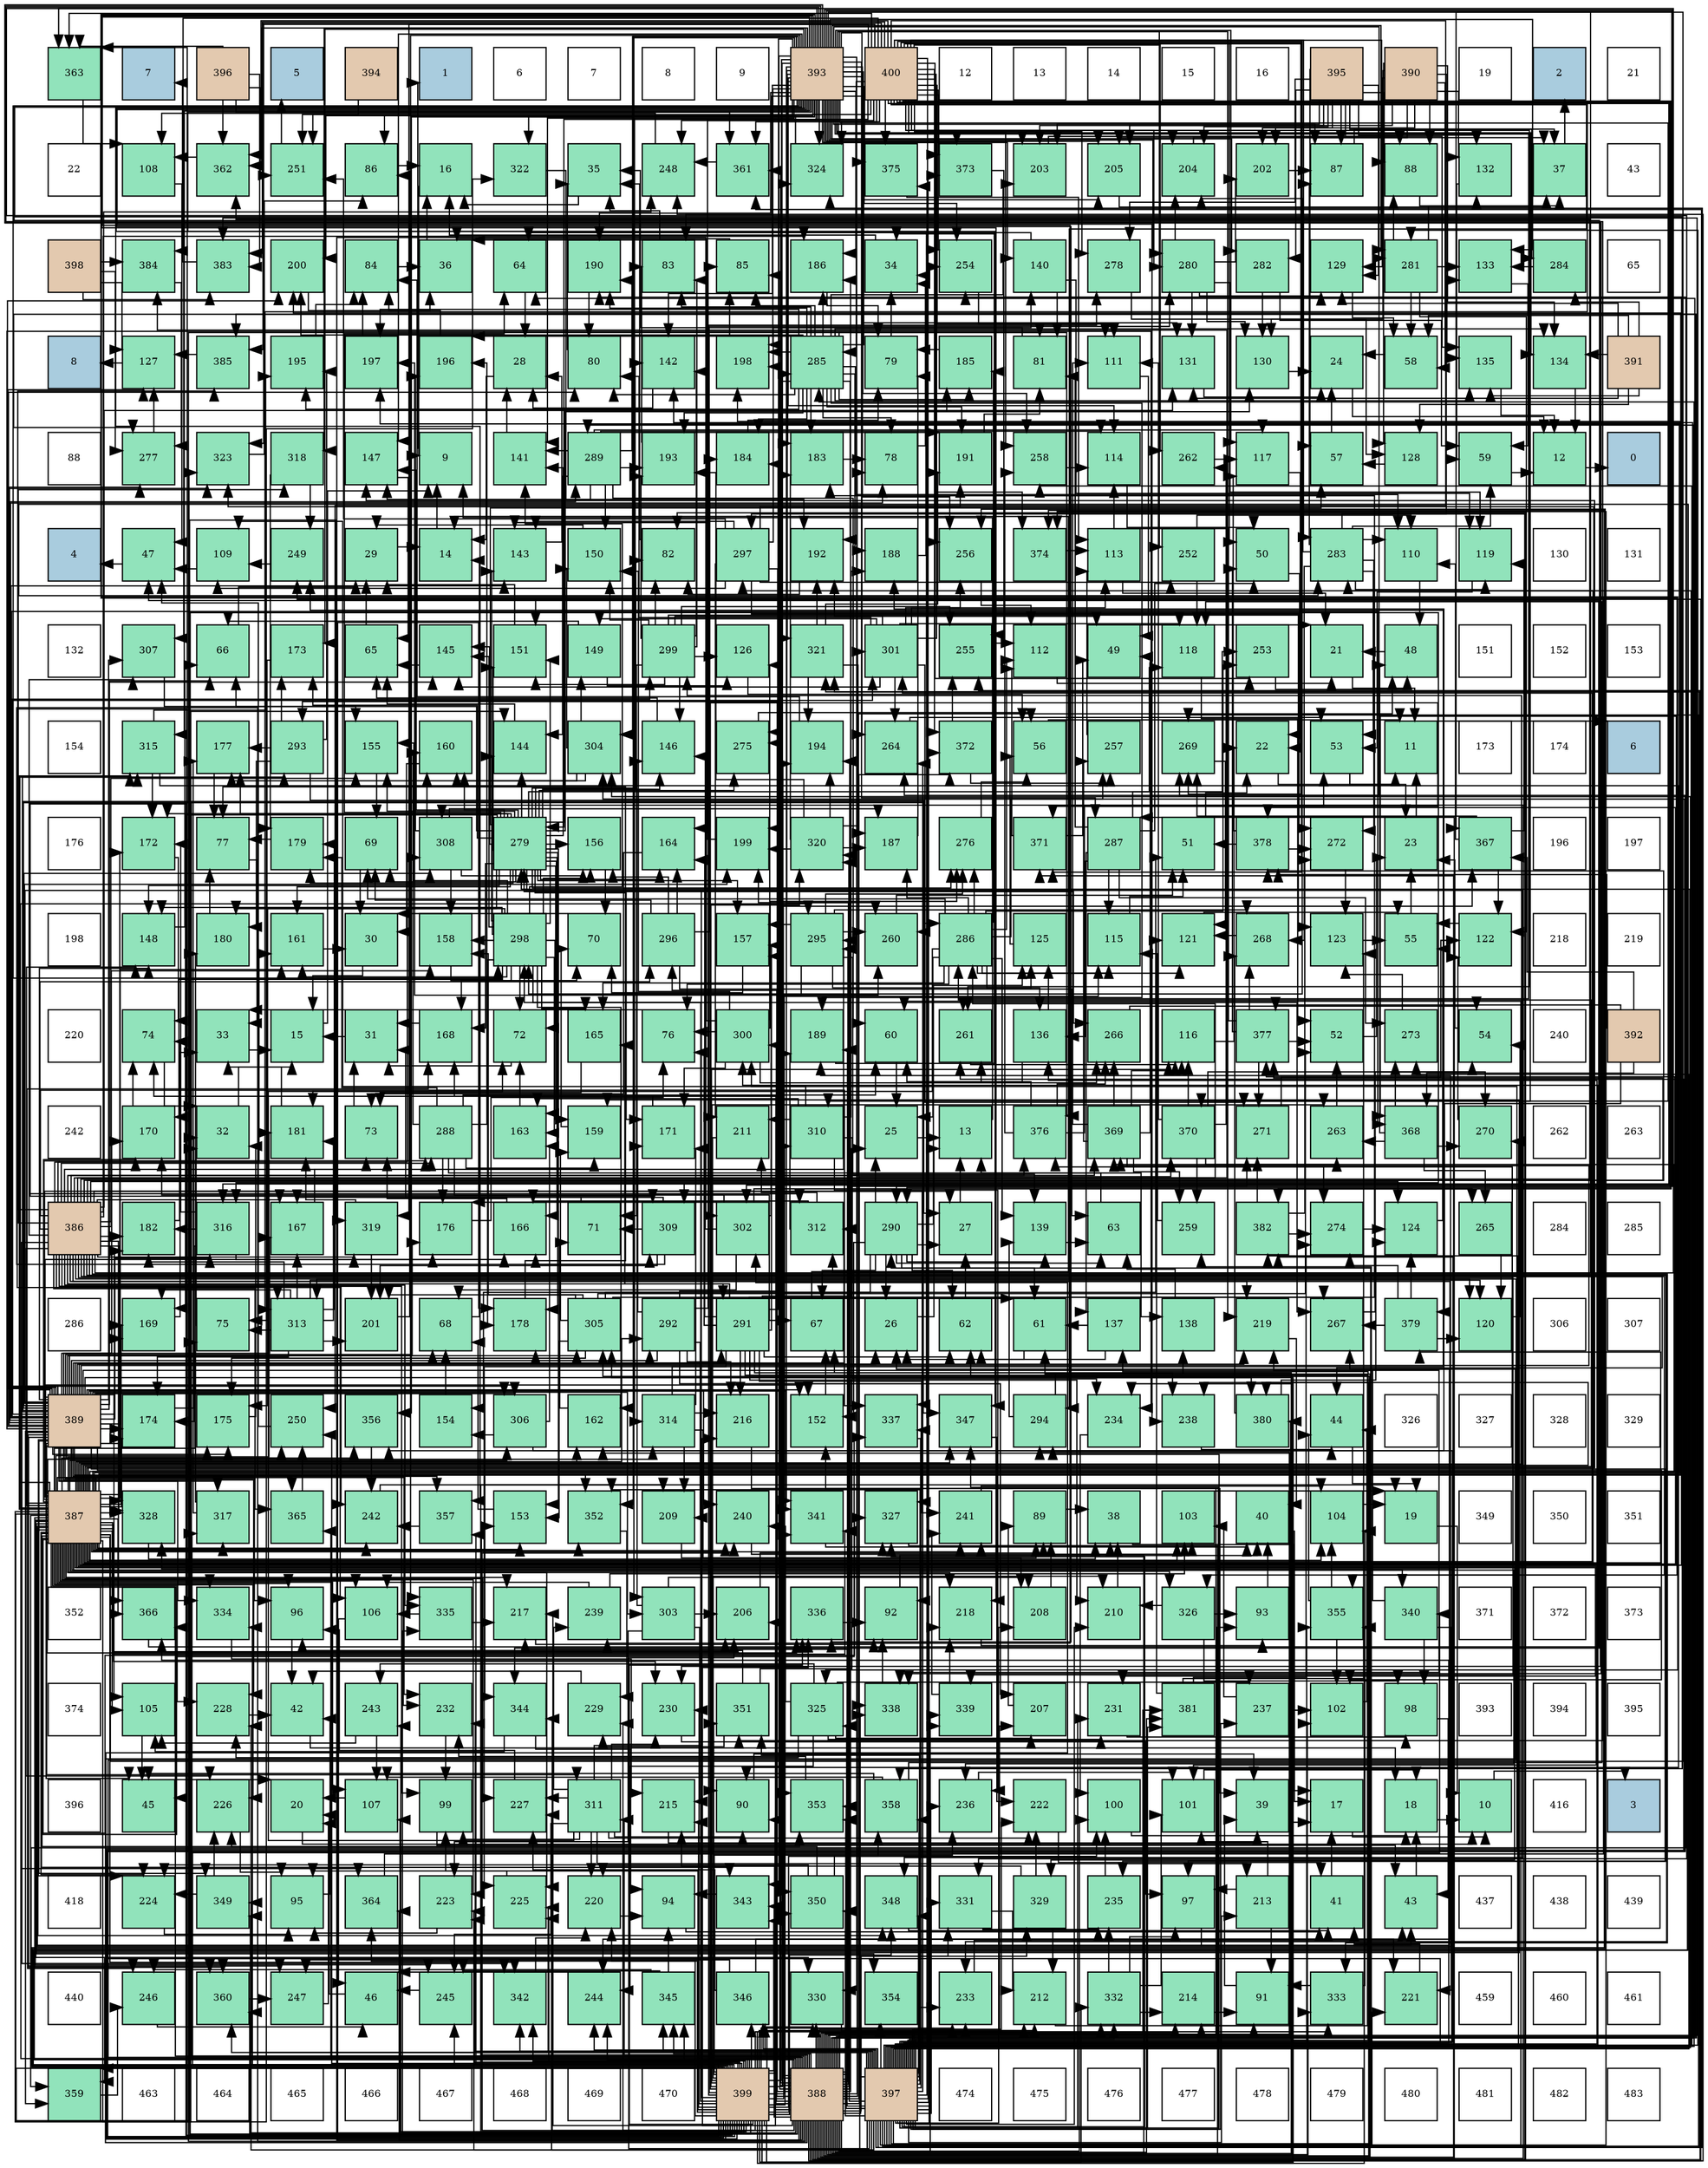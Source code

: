 digraph layout{
 rankdir=TB;
 splines=ortho;
 node [style=filled shape=square fixedsize=true width=0.6];
0[label="363", fontsize=8, fillcolor="#91e3bb"];
1[label="7", fontsize=8, fillcolor="#a9ccde"];
2[label="396", fontsize=8, fillcolor="#e3c9af"];
3[label="5", fontsize=8, fillcolor="#a9ccde"];
4[label="394", fontsize=8, fillcolor="#e3c9af"];
5[label="1", fontsize=8, fillcolor="#a9ccde"];
6[label="6", fontsize=8, fillcolor="#ffffff"];
7[label="7", fontsize=8, fillcolor="#ffffff"];
8[label="8", fontsize=8, fillcolor="#ffffff"];
9[label="9", fontsize=8, fillcolor="#ffffff"];
10[label="393", fontsize=8, fillcolor="#e3c9af"];
11[label="400", fontsize=8, fillcolor="#e3c9af"];
12[label="12", fontsize=8, fillcolor="#ffffff"];
13[label="13", fontsize=8, fillcolor="#ffffff"];
14[label="14", fontsize=8, fillcolor="#ffffff"];
15[label="15", fontsize=8, fillcolor="#ffffff"];
16[label="16", fontsize=8, fillcolor="#ffffff"];
17[label="395", fontsize=8, fillcolor="#e3c9af"];
18[label="390", fontsize=8, fillcolor="#e3c9af"];
19[label="19", fontsize=8, fillcolor="#ffffff"];
20[label="2", fontsize=8, fillcolor="#a9ccde"];
21[label="21", fontsize=8, fillcolor="#ffffff"];
22[label="22", fontsize=8, fillcolor="#ffffff"];
23[label="108", fontsize=8, fillcolor="#91e3bb"];
24[label="362", fontsize=8, fillcolor="#91e3bb"];
25[label="251", fontsize=8, fillcolor="#91e3bb"];
26[label="86", fontsize=8, fillcolor="#91e3bb"];
27[label="16", fontsize=8, fillcolor="#91e3bb"];
28[label="322", fontsize=8, fillcolor="#91e3bb"];
29[label="35", fontsize=8, fillcolor="#91e3bb"];
30[label="248", fontsize=8, fillcolor="#91e3bb"];
31[label="361", fontsize=8, fillcolor="#91e3bb"];
32[label="324", fontsize=8, fillcolor="#91e3bb"];
33[label="375", fontsize=8, fillcolor="#91e3bb"];
34[label="373", fontsize=8, fillcolor="#91e3bb"];
35[label="203", fontsize=8, fillcolor="#91e3bb"];
36[label="205", fontsize=8, fillcolor="#91e3bb"];
37[label="204", fontsize=8, fillcolor="#91e3bb"];
38[label="202", fontsize=8, fillcolor="#91e3bb"];
39[label="87", fontsize=8, fillcolor="#91e3bb"];
40[label="88", fontsize=8, fillcolor="#91e3bb"];
41[label="132", fontsize=8, fillcolor="#91e3bb"];
42[label="37", fontsize=8, fillcolor="#91e3bb"];
43[label="43", fontsize=8, fillcolor="#ffffff"];
44[label="398", fontsize=8, fillcolor="#e3c9af"];
45[label="384", fontsize=8, fillcolor="#91e3bb"];
46[label="383", fontsize=8, fillcolor="#91e3bb"];
47[label="200", fontsize=8, fillcolor="#91e3bb"];
48[label="84", fontsize=8, fillcolor="#91e3bb"];
49[label="36", fontsize=8, fillcolor="#91e3bb"];
50[label="64", fontsize=8, fillcolor="#91e3bb"];
51[label="190", fontsize=8, fillcolor="#91e3bb"];
52[label="83", fontsize=8, fillcolor="#91e3bb"];
53[label="85", fontsize=8, fillcolor="#91e3bb"];
54[label="186", fontsize=8, fillcolor="#91e3bb"];
55[label="34", fontsize=8, fillcolor="#91e3bb"];
56[label="254", fontsize=8, fillcolor="#91e3bb"];
57[label="140", fontsize=8, fillcolor="#91e3bb"];
58[label="278", fontsize=8, fillcolor="#91e3bb"];
59[label="280", fontsize=8, fillcolor="#91e3bb"];
60[label="282", fontsize=8, fillcolor="#91e3bb"];
61[label="129", fontsize=8, fillcolor="#91e3bb"];
62[label="281", fontsize=8, fillcolor="#91e3bb"];
63[label="133", fontsize=8, fillcolor="#91e3bb"];
64[label="284", fontsize=8, fillcolor="#91e3bb"];
65[label="65", fontsize=8, fillcolor="#ffffff"];
66[label="8", fontsize=8, fillcolor="#a9ccde"];
67[label="127", fontsize=8, fillcolor="#91e3bb"];
68[label="385", fontsize=8, fillcolor="#91e3bb"];
69[label="195", fontsize=8, fillcolor="#91e3bb"];
70[label="197", fontsize=8, fillcolor="#91e3bb"];
71[label="196", fontsize=8, fillcolor="#91e3bb"];
72[label="28", fontsize=8, fillcolor="#91e3bb"];
73[label="80", fontsize=8, fillcolor="#91e3bb"];
74[label="142", fontsize=8, fillcolor="#91e3bb"];
75[label="198", fontsize=8, fillcolor="#91e3bb"];
76[label="285", fontsize=8, fillcolor="#91e3bb"];
77[label="79", fontsize=8, fillcolor="#91e3bb"];
78[label="185", fontsize=8, fillcolor="#91e3bb"];
79[label="81", fontsize=8, fillcolor="#91e3bb"];
80[label="111", fontsize=8, fillcolor="#91e3bb"];
81[label="131", fontsize=8, fillcolor="#91e3bb"];
82[label="130", fontsize=8, fillcolor="#91e3bb"];
83[label="24", fontsize=8, fillcolor="#91e3bb"];
84[label="58", fontsize=8, fillcolor="#91e3bb"];
85[label="135", fontsize=8, fillcolor="#91e3bb"];
86[label="134", fontsize=8, fillcolor="#91e3bb"];
87[label="391", fontsize=8, fillcolor="#e3c9af"];
88[label="88", fontsize=8, fillcolor="#ffffff"];
89[label="277", fontsize=8, fillcolor="#91e3bb"];
90[label="323", fontsize=8, fillcolor="#91e3bb"];
91[label="318", fontsize=8, fillcolor="#91e3bb"];
92[label="147", fontsize=8, fillcolor="#91e3bb"];
93[label="9", fontsize=8, fillcolor="#91e3bb"];
94[label="141", fontsize=8, fillcolor="#91e3bb"];
95[label="289", fontsize=8, fillcolor="#91e3bb"];
96[label="193", fontsize=8, fillcolor="#91e3bb"];
97[label="184", fontsize=8, fillcolor="#91e3bb"];
98[label="183", fontsize=8, fillcolor="#91e3bb"];
99[label="78", fontsize=8, fillcolor="#91e3bb"];
100[label="191", fontsize=8, fillcolor="#91e3bb"];
101[label="258", fontsize=8, fillcolor="#91e3bb"];
102[label="114", fontsize=8, fillcolor="#91e3bb"];
103[label="262", fontsize=8, fillcolor="#91e3bb"];
104[label="117", fontsize=8, fillcolor="#91e3bb"];
105[label="57", fontsize=8, fillcolor="#91e3bb"];
106[label="128", fontsize=8, fillcolor="#91e3bb"];
107[label="59", fontsize=8, fillcolor="#91e3bb"];
108[label="12", fontsize=8, fillcolor="#91e3bb"];
109[label="0", fontsize=8, fillcolor="#a9ccde"];
110[label="4", fontsize=8, fillcolor="#a9ccde"];
111[label="47", fontsize=8, fillcolor="#91e3bb"];
112[label="109", fontsize=8, fillcolor="#91e3bb"];
113[label="249", fontsize=8, fillcolor="#91e3bb"];
114[label="29", fontsize=8, fillcolor="#91e3bb"];
115[label="14", fontsize=8, fillcolor="#91e3bb"];
116[label="143", fontsize=8, fillcolor="#91e3bb"];
117[label="150", fontsize=8, fillcolor="#91e3bb"];
118[label="82", fontsize=8, fillcolor="#91e3bb"];
119[label="297", fontsize=8, fillcolor="#91e3bb"];
120[label="192", fontsize=8, fillcolor="#91e3bb"];
121[label="188", fontsize=8, fillcolor="#91e3bb"];
122[label="256", fontsize=8, fillcolor="#91e3bb"];
123[label="374", fontsize=8, fillcolor="#91e3bb"];
124[label="113", fontsize=8, fillcolor="#91e3bb"];
125[label="252", fontsize=8, fillcolor="#91e3bb"];
126[label="50", fontsize=8, fillcolor="#91e3bb"];
127[label="283", fontsize=8, fillcolor="#91e3bb"];
128[label="110", fontsize=8, fillcolor="#91e3bb"];
129[label="119", fontsize=8, fillcolor="#91e3bb"];
130[label="130", fontsize=8, fillcolor="#ffffff"];
131[label="131", fontsize=8, fillcolor="#ffffff"];
132[label="132", fontsize=8, fillcolor="#ffffff"];
133[label="307", fontsize=8, fillcolor="#91e3bb"];
134[label="66", fontsize=8, fillcolor="#91e3bb"];
135[label="173", fontsize=8, fillcolor="#91e3bb"];
136[label="65", fontsize=8, fillcolor="#91e3bb"];
137[label="145", fontsize=8, fillcolor="#91e3bb"];
138[label="151", fontsize=8, fillcolor="#91e3bb"];
139[label="149", fontsize=8, fillcolor="#91e3bb"];
140[label="299", fontsize=8, fillcolor="#91e3bb"];
141[label="126", fontsize=8, fillcolor="#91e3bb"];
142[label="321", fontsize=8, fillcolor="#91e3bb"];
143[label="301", fontsize=8, fillcolor="#91e3bb"];
144[label="255", fontsize=8, fillcolor="#91e3bb"];
145[label="112", fontsize=8, fillcolor="#91e3bb"];
146[label="49", fontsize=8, fillcolor="#91e3bb"];
147[label="118", fontsize=8, fillcolor="#91e3bb"];
148[label="253", fontsize=8, fillcolor="#91e3bb"];
149[label="21", fontsize=8, fillcolor="#91e3bb"];
150[label="48", fontsize=8, fillcolor="#91e3bb"];
151[label="151", fontsize=8, fillcolor="#ffffff"];
152[label="152", fontsize=8, fillcolor="#ffffff"];
153[label="153", fontsize=8, fillcolor="#ffffff"];
154[label="154", fontsize=8, fillcolor="#ffffff"];
155[label="315", fontsize=8, fillcolor="#91e3bb"];
156[label="177", fontsize=8, fillcolor="#91e3bb"];
157[label="293", fontsize=8, fillcolor="#91e3bb"];
158[label="155", fontsize=8, fillcolor="#91e3bb"];
159[label="160", fontsize=8, fillcolor="#91e3bb"];
160[label="144", fontsize=8, fillcolor="#91e3bb"];
161[label="304", fontsize=8, fillcolor="#91e3bb"];
162[label="146", fontsize=8, fillcolor="#91e3bb"];
163[label="275", fontsize=8, fillcolor="#91e3bb"];
164[label="194", fontsize=8, fillcolor="#91e3bb"];
165[label="264", fontsize=8, fillcolor="#91e3bb"];
166[label="372", fontsize=8, fillcolor="#91e3bb"];
167[label="56", fontsize=8, fillcolor="#91e3bb"];
168[label="257", fontsize=8, fillcolor="#91e3bb"];
169[label="269", fontsize=8, fillcolor="#91e3bb"];
170[label="22", fontsize=8, fillcolor="#91e3bb"];
171[label="53", fontsize=8, fillcolor="#91e3bb"];
172[label="11", fontsize=8, fillcolor="#91e3bb"];
173[label="173", fontsize=8, fillcolor="#ffffff"];
174[label="174", fontsize=8, fillcolor="#ffffff"];
175[label="6", fontsize=8, fillcolor="#a9ccde"];
176[label="176", fontsize=8, fillcolor="#ffffff"];
177[label="172", fontsize=8, fillcolor="#91e3bb"];
178[label="77", fontsize=8, fillcolor="#91e3bb"];
179[label="179", fontsize=8, fillcolor="#91e3bb"];
180[label="69", fontsize=8, fillcolor="#91e3bb"];
181[label="308", fontsize=8, fillcolor="#91e3bb"];
182[label="279", fontsize=8, fillcolor="#91e3bb"];
183[label="156", fontsize=8, fillcolor="#91e3bb"];
184[label="164", fontsize=8, fillcolor="#91e3bb"];
185[label="199", fontsize=8, fillcolor="#91e3bb"];
186[label="320", fontsize=8, fillcolor="#91e3bb"];
187[label="187", fontsize=8, fillcolor="#91e3bb"];
188[label="276", fontsize=8, fillcolor="#91e3bb"];
189[label="371", fontsize=8, fillcolor="#91e3bb"];
190[label="287", fontsize=8, fillcolor="#91e3bb"];
191[label="51", fontsize=8, fillcolor="#91e3bb"];
192[label="378", fontsize=8, fillcolor="#91e3bb"];
193[label="272", fontsize=8, fillcolor="#91e3bb"];
194[label="23", fontsize=8, fillcolor="#91e3bb"];
195[label="367", fontsize=8, fillcolor="#91e3bb"];
196[label="196", fontsize=8, fillcolor="#ffffff"];
197[label="197", fontsize=8, fillcolor="#ffffff"];
198[label="198", fontsize=8, fillcolor="#ffffff"];
199[label="148", fontsize=8, fillcolor="#91e3bb"];
200[label="180", fontsize=8, fillcolor="#91e3bb"];
201[label="161", fontsize=8, fillcolor="#91e3bb"];
202[label="30", fontsize=8, fillcolor="#91e3bb"];
203[label="158", fontsize=8, fillcolor="#91e3bb"];
204[label="298", fontsize=8, fillcolor="#91e3bb"];
205[label="70", fontsize=8, fillcolor="#91e3bb"];
206[label="296", fontsize=8, fillcolor="#91e3bb"];
207[label="157", fontsize=8, fillcolor="#91e3bb"];
208[label="295", fontsize=8, fillcolor="#91e3bb"];
209[label="260", fontsize=8, fillcolor="#91e3bb"];
210[label="286", fontsize=8, fillcolor="#91e3bb"];
211[label="125", fontsize=8, fillcolor="#91e3bb"];
212[label="115", fontsize=8, fillcolor="#91e3bb"];
213[label="121", fontsize=8, fillcolor="#91e3bb"];
214[label="268", fontsize=8, fillcolor="#91e3bb"];
215[label="123", fontsize=8, fillcolor="#91e3bb"];
216[label="55", fontsize=8, fillcolor="#91e3bb"];
217[label="122", fontsize=8, fillcolor="#91e3bb"];
218[label="218", fontsize=8, fillcolor="#ffffff"];
219[label="219", fontsize=8, fillcolor="#ffffff"];
220[label="220", fontsize=8, fillcolor="#ffffff"];
221[label="74", fontsize=8, fillcolor="#91e3bb"];
222[label="33", fontsize=8, fillcolor="#91e3bb"];
223[label="15", fontsize=8, fillcolor="#91e3bb"];
224[label="31", fontsize=8, fillcolor="#91e3bb"];
225[label="168", fontsize=8, fillcolor="#91e3bb"];
226[label="72", fontsize=8, fillcolor="#91e3bb"];
227[label="165", fontsize=8, fillcolor="#91e3bb"];
228[label="76", fontsize=8, fillcolor="#91e3bb"];
229[label="300", fontsize=8, fillcolor="#91e3bb"];
230[label="189", fontsize=8, fillcolor="#91e3bb"];
231[label="60", fontsize=8, fillcolor="#91e3bb"];
232[label="261", fontsize=8, fillcolor="#91e3bb"];
233[label="136", fontsize=8, fillcolor="#91e3bb"];
234[label="266", fontsize=8, fillcolor="#91e3bb"];
235[label="116", fontsize=8, fillcolor="#91e3bb"];
236[label="377", fontsize=8, fillcolor="#91e3bb"];
237[label="52", fontsize=8, fillcolor="#91e3bb"];
238[label="273", fontsize=8, fillcolor="#91e3bb"];
239[label="54", fontsize=8, fillcolor="#91e3bb"];
240[label="240", fontsize=8, fillcolor="#ffffff"];
241[label="392", fontsize=8, fillcolor="#e3c9af"];
242[label="242", fontsize=8, fillcolor="#ffffff"];
243[label="170", fontsize=8, fillcolor="#91e3bb"];
244[label="32", fontsize=8, fillcolor="#91e3bb"];
245[label="181", fontsize=8, fillcolor="#91e3bb"];
246[label="73", fontsize=8, fillcolor="#91e3bb"];
247[label="288", fontsize=8, fillcolor="#91e3bb"];
248[label="163", fontsize=8, fillcolor="#91e3bb"];
249[label="159", fontsize=8, fillcolor="#91e3bb"];
250[label="171", fontsize=8, fillcolor="#91e3bb"];
251[label="211", fontsize=8, fillcolor="#91e3bb"];
252[label="310", fontsize=8, fillcolor="#91e3bb"];
253[label="25", fontsize=8, fillcolor="#91e3bb"];
254[label="13", fontsize=8, fillcolor="#91e3bb"];
255[label="376", fontsize=8, fillcolor="#91e3bb"];
256[label="369", fontsize=8, fillcolor="#91e3bb"];
257[label="370", fontsize=8, fillcolor="#91e3bb"];
258[label="271", fontsize=8, fillcolor="#91e3bb"];
259[label="263", fontsize=8, fillcolor="#91e3bb"];
260[label="368", fontsize=8, fillcolor="#91e3bb"];
261[label="270", fontsize=8, fillcolor="#91e3bb"];
262[label="262", fontsize=8, fillcolor="#ffffff"];
263[label="263", fontsize=8, fillcolor="#ffffff"];
264[label="386", fontsize=8, fillcolor="#e3c9af"];
265[label="182", fontsize=8, fillcolor="#91e3bb"];
266[label="316", fontsize=8, fillcolor="#91e3bb"];
267[label="167", fontsize=8, fillcolor="#91e3bb"];
268[label="319", fontsize=8, fillcolor="#91e3bb"];
269[label="176", fontsize=8, fillcolor="#91e3bb"];
270[label="166", fontsize=8, fillcolor="#91e3bb"];
271[label="71", fontsize=8, fillcolor="#91e3bb"];
272[label="309", fontsize=8, fillcolor="#91e3bb"];
273[label="302", fontsize=8, fillcolor="#91e3bb"];
274[label="312", fontsize=8, fillcolor="#91e3bb"];
275[label="290", fontsize=8, fillcolor="#91e3bb"];
276[label="27", fontsize=8, fillcolor="#91e3bb"];
277[label="139", fontsize=8, fillcolor="#91e3bb"];
278[label="63", fontsize=8, fillcolor="#91e3bb"];
279[label="259", fontsize=8, fillcolor="#91e3bb"];
280[label="382", fontsize=8, fillcolor="#91e3bb"];
281[label="274", fontsize=8, fillcolor="#91e3bb"];
282[label="124", fontsize=8, fillcolor="#91e3bb"];
283[label="265", fontsize=8, fillcolor="#91e3bb"];
284[label="284", fontsize=8, fillcolor="#ffffff"];
285[label="285", fontsize=8, fillcolor="#ffffff"];
286[label="286", fontsize=8, fillcolor="#ffffff"];
287[label="169", fontsize=8, fillcolor="#91e3bb"];
288[label="75", fontsize=8, fillcolor="#91e3bb"];
289[label="313", fontsize=8, fillcolor="#91e3bb"];
290[label="201", fontsize=8, fillcolor="#91e3bb"];
291[label="68", fontsize=8, fillcolor="#91e3bb"];
292[label="178", fontsize=8, fillcolor="#91e3bb"];
293[label="305", fontsize=8, fillcolor="#91e3bb"];
294[label="292", fontsize=8, fillcolor="#91e3bb"];
295[label="291", fontsize=8, fillcolor="#91e3bb"];
296[label="67", fontsize=8, fillcolor="#91e3bb"];
297[label="26", fontsize=8, fillcolor="#91e3bb"];
298[label="62", fontsize=8, fillcolor="#91e3bb"];
299[label="61", fontsize=8, fillcolor="#91e3bb"];
300[label="137", fontsize=8, fillcolor="#91e3bb"];
301[label="138", fontsize=8, fillcolor="#91e3bb"];
302[label="219", fontsize=8, fillcolor="#91e3bb"];
303[label="267", fontsize=8, fillcolor="#91e3bb"];
304[label="379", fontsize=8, fillcolor="#91e3bb"];
305[label="120", fontsize=8, fillcolor="#91e3bb"];
306[label="306", fontsize=8, fillcolor="#ffffff"];
307[label="307", fontsize=8, fillcolor="#ffffff"];
308[label="389", fontsize=8, fillcolor="#e3c9af"];
309[label="174", fontsize=8, fillcolor="#91e3bb"];
310[label="175", fontsize=8, fillcolor="#91e3bb"];
311[label="250", fontsize=8, fillcolor="#91e3bb"];
312[label="356", fontsize=8, fillcolor="#91e3bb"];
313[label="154", fontsize=8, fillcolor="#91e3bb"];
314[label="306", fontsize=8, fillcolor="#91e3bb"];
315[label="162", fontsize=8, fillcolor="#91e3bb"];
316[label="314", fontsize=8, fillcolor="#91e3bb"];
317[label="216", fontsize=8, fillcolor="#91e3bb"];
318[label="152", fontsize=8, fillcolor="#91e3bb"];
319[label="337", fontsize=8, fillcolor="#91e3bb"];
320[label="347", fontsize=8, fillcolor="#91e3bb"];
321[label="294", fontsize=8, fillcolor="#91e3bb"];
322[label="234", fontsize=8, fillcolor="#91e3bb"];
323[label="238", fontsize=8, fillcolor="#91e3bb"];
324[label="380", fontsize=8, fillcolor="#91e3bb"];
325[label="44", fontsize=8, fillcolor="#91e3bb"];
326[label="326", fontsize=8, fillcolor="#ffffff"];
327[label="327", fontsize=8, fillcolor="#ffffff"];
328[label="328", fontsize=8, fillcolor="#ffffff"];
329[label="329", fontsize=8, fillcolor="#ffffff"];
330[label="387", fontsize=8, fillcolor="#e3c9af"];
331[label="328", fontsize=8, fillcolor="#91e3bb"];
332[label="317", fontsize=8, fillcolor="#91e3bb"];
333[label="365", fontsize=8, fillcolor="#91e3bb"];
334[label="242", fontsize=8, fillcolor="#91e3bb"];
335[label="357", fontsize=8, fillcolor="#91e3bb"];
336[label="153", fontsize=8, fillcolor="#91e3bb"];
337[label="352", fontsize=8, fillcolor="#91e3bb"];
338[label="209", fontsize=8, fillcolor="#91e3bb"];
339[label="240", fontsize=8, fillcolor="#91e3bb"];
340[label="341", fontsize=8, fillcolor="#91e3bb"];
341[label="327", fontsize=8, fillcolor="#91e3bb"];
342[label="241", fontsize=8, fillcolor="#91e3bb"];
343[label="89", fontsize=8, fillcolor="#91e3bb"];
344[label="38", fontsize=8, fillcolor="#91e3bb"];
345[label="103", fontsize=8, fillcolor="#91e3bb"];
346[label="40", fontsize=8, fillcolor="#91e3bb"];
347[label="104", fontsize=8, fillcolor="#91e3bb"];
348[label="19", fontsize=8, fillcolor="#91e3bb"];
349[label="349", fontsize=8, fillcolor="#ffffff"];
350[label="350", fontsize=8, fillcolor="#ffffff"];
351[label="351", fontsize=8, fillcolor="#ffffff"];
352[label="352", fontsize=8, fillcolor="#ffffff"];
353[label="366", fontsize=8, fillcolor="#91e3bb"];
354[label="334", fontsize=8, fillcolor="#91e3bb"];
355[label="96", fontsize=8, fillcolor="#91e3bb"];
356[label="106", fontsize=8, fillcolor="#91e3bb"];
357[label="335", fontsize=8, fillcolor="#91e3bb"];
358[label="217", fontsize=8, fillcolor="#91e3bb"];
359[label="239", fontsize=8, fillcolor="#91e3bb"];
360[label="303", fontsize=8, fillcolor="#91e3bb"];
361[label="206", fontsize=8, fillcolor="#91e3bb"];
362[label="336", fontsize=8, fillcolor="#91e3bb"];
363[label="92", fontsize=8, fillcolor="#91e3bb"];
364[label="218", fontsize=8, fillcolor="#91e3bb"];
365[label="208", fontsize=8, fillcolor="#91e3bb"];
366[label="210", fontsize=8, fillcolor="#91e3bb"];
367[label="326", fontsize=8, fillcolor="#91e3bb"];
368[label="93", fontsize=8, fillcolor="#91e3bb"];
369[label="355", fontsize=8, fillcolor="#91e3bb"];
370[label="340", fontsize=8, fillcolor="#91e3bb"];
371[label="371", fontsize=8, fillcolor="#ffffff"];
372[label="372", fontsize=8, fillcolor="#ffffff"];
373[label="373", fontsize=8, fillcolor="#ffffff"];
374[label="374", fontsize=8, fillcolor="#ffffff"];
375[label="105", fontsize=8, fillcolor="#91e3bb"];
376[label="228", fontsize=8, fillcolor="#91e3bb"];
377[label="42", fontsize=8, fillcolor="#91e3bb"];
378[label="243", fontsize=8, fillcolor="#91e3bb"];
379[label="232", fontsize=8, fillcolor="#91e3bb"];
380[label="344", fontsize=8, fillcolor="#91e3bb"];
381[label="229", fontsize=8, fillcolor="#91e3bb"];
382[label="230", fontsize=8, fillcolor="#91e3bb"];
383[label="351", fontsize=8, fillcolor="#91e3bb"];
384[label="325", fontsize=8, fillcolor="#91e3bb"];
385[label="338", fontsize=8, fillcolor="#91e3bb"];
386[label="339", fontsize=8, fillcolor="#91e3bb"];
387[label="207", fontsize=8, fillcolor="#91e3bb"];
388[label="231", fontsize=8, fillcolor="#91e3bb"];
389[label="381", fontsize=8, fillcolor="#91e3bb"];
390[label="237", fontsize=8, fillcolor="#91e3bb"];
391[label="102", fontsize=8, fillcolor="#91e3bb"];
392[label="98", fontsize=8, fillcolor="#91e3bb"];
393[label="393", fontsize=8, fillcolor="#ffffff"];
394[label="394", fontsize=8, fillcolor="#ffffff"];
395[label="395", fontsize=8, fillcolor="#ffffff"];
396[label="396", fontsize=8, fillcolor="#ffffff"];
397[label="45", fontsize=8, fillcolor="#91e3bb"];
398[label="226", fontsize=8, fillcolor="#91e3bb"];
399[label="20", fontsize=8, fillcolor="#91e3bb"];
400[label="107", fontsize=8, fillcolor="#91e3bb"];
401[label="99", fontsize=8, fillcolor="#91e3bb"];
402[label="227", fontsize=8, fillcolor="#91e3bb"];
403[label="311", fontsize=8, fillcolor="#91e3bb"];
404[label="215", fontsize=8, fillcolor="#91e3bb"];
405[label="90", fontsize=8, fillcolor="#91e3bb"];
406[label="353", fontsize=8, fillcolor="#91e3bb"];
407[label="358", fontsize=8, fillcolor="#91e3bb"];
408[label="236", fontsize=8, fillcolor="#91e3bb"];
409[label="222", fontsize=8, fillcolor="#91e3bb"];
410[label="100", fontsize=8, fillcolor="#91e3bb"];
411[label="101", fontsize=8, fillcolor="#91e3bb"];
412[label="39", fontsize=8, fillcolor="#91e3bb"];
413[label="17", fontsize=8, fillcolor="#91e3bb"];
414[label="18", fontsize=8, fillcolor="#91e3bb"];
415[label="10", fontsize=8, fillcolor="#91e3bb"];
416[label="416", fontsize=8, fillcolor="#ffffff"];
417[label="3", fontsize=8, fillcolor="#a9ccde"];
418[label="418", fontsize=8, fillcolor="#ffffff"];
419[label="224", fontsize=8, fillcolor="#91e3bb"];
420[label="349", fontsize=8, fillcolor="#91e3bb"];
421[label="95", fontsize=8, fillcolor="#91e3bb"];
422[label="364", fontsize=8, fillcolor="#91e3bb"];
423[label="223", fontsize=8, fillcolor="#91e3bb"];
424[label="225", fontsize=8, fillcolor="#91e3bb"];
425[label="220", fontsize=8, fillcolor="#91e3bb"];
426[label="94", fontsize=8, fillcolor="#91e3bb"];
427[label="343", fontsize=8, fillcolor="#91e3bb"];
428[label="350", fontsize=8, fillcolor="#91e3bb"];
429[label="348", fontsize=8, fillcolor="#91e3bb"];
430[label="331", fontsize=8, fillcolor="#91e3bb"];
431[label="329", fontsize=8, fillcolor="#91e3bb"];
432[label="235", fontsize=8, fillcolor="#91e3bb"];
433[label="97", fontsize=8, fillcolor="#91e3bb"];
434[label="213", fontsize=8, fillcolor="#91e3bb"];
435[label="41", fontsize=8, fillcolor="#91e3bb"];
436[label="43", fontsize=8, fillcolor="#91e3bb"];
437[label="437", fontsize=8, fillcolor="#ffffff"];
438[label="438", fontsize=8, fillcolor="#ffffff"];
439[label="439", fontsize=8, fillcolor="#ffffff"];
440[label="440", fontsize=8, fillcolor="#ffffff"];
441[label="246", fontsize=8, fillcolor="#91e3bb"];
442[label="360", fontsize=8, fillcolor="#91e3bb"];
443[label="247", fontsize=8, fillcolor="#91e3bb"];
444[label="46", fontsize=8, fillcolor="#91e3bb"];
445[label="245", fontsize=8, fillcolor="#91e3bb"];
446[label="342", fontsize=8, fillcolor="#91e3bb"];
447[label="244", fontsize=8, fillcolor="#91e3bb"];
448[label="345", fontsize=8, fillcolor="#91e3bb"];
449[label="346", fontsize=8, fillcolor="#91e3bb"];
450[label="330", fontsize=8, fillcolor="#91e3bb"];
451[label="354", fontsize=8, fillcolor="#91e3bb"];
452[label="233", fontsize=8, fillcolor="#91e3bb"];
453[label="212", fontsize=8, fillcolor="#91e3bb"];
454[label="332", fontsize=8, fillcolor="#91e3bb"];
455[label="214", fontsize=8, fillcolor="#91e3bb"];
456[label="91", fontsize=8, fillcolor="#91e3bb"];
457[label="333", fontsize=8, fillcolor="#91e3bb"];
458[label="221", fontsize=8, fillcolor="#91e3bb"];
459[label="459", fontsize=8, fillcolor="#ffffff"];
460[label="460", fontsize=8, fillcolor="#ffffff"];
461[label="461", fontsize=8, fillcolor="#ffffff"];
462[label="359", fontsize=8, fillcolor="#91e3bb"];
463[label="463", fontsize=8, fillcolor="#ffffff"];
464[label="464", fontsize=8, fillcolor="#ffffff"];
465[label="465", fontsize=8, fillcolor="#ffffff"];
466[label="466", fontsize=8, fillcolor="#ffffff"];
467[label="467", fontsize=8, fillcolor="#ffffff"];
468[label="468", fontsize=8, fillcolor="#ffffff"];
469[label="469", fontsize=8, fillcolor="#ffffff"];
470[label="470", fontsize=8, fillcolor="#ffffff"];
471[label="399", fontsize=8, fillcolor="#e3c9af"];
472[label="388", fontsize=8, fillcolor="#e3c9af"];
473[label="397", fontsize=8, fillcolor="#e3c9af"];
474[label="474", fontsize=8, fillcolor="#ffffff"];
475[label="475", fontsize=8, fillcolor="#ffffff"];
476[label="476", fontsize=8, fillcolor="#ffffff"];
477[label="477", fontsize=8, fillcolor="#ffffff"];
478[label="478", fontsize=8, fillcolor="#ffffff"];
479[label="479", fontsize=8, fillcolor="#ffffff"];
480[label="480", fontsize=8, fillcolor="#ffffff"];
481[label="481", fontsize=8, fillcolor="#ffffff"];
482[label="482", fontsize=8, fillcolor="#ffffff"];
483[label="483", fontsize=8, fillcolor="#ffffff"];
edge [constraint=false, style=vis];93 -> 5;
415 -> 417;
172 -> 175;
108 -> 109;
254 -> 93;
115 -> 93;
223 -> 93;
27 -> 93;
413 -> 415;
414 -> 415;
348 -> 415;
399 -> 415;
149 -> 172;
170 -> 172;
194 -> 172;
83 -> 108;
253 -> 254;
297 -> 254;
276 -> 254;
72 -> 115;
114 -> 115;
202 -> 223;
224 -> 223;
244 -> 223;
222 -> 223;
55 -> 27;
29 -> 27;
49 -> 27;
42 -> 20;
344 -> 413;
412 -> 413;
346 -> 413;
435 -> 413;
377 -> 414;
436 -> 414;
325 -> 348;
397 -> 399;
444 -> 399;
111 -> 110;
150 -> 149;
146 -> 149;
126 -> 170;
191 -> 170;
237 -> 194;
171 -> 194;
239 -> 194;
216 -> 194;
167 -> 172;
105 -> 83;
84 -> 83;
107 -> 108;
231 -> 253;
299 -> 297;
298 -> 276;
278 -> 254;
50 -> 72;
136 -> 114;
134 -> 114;
296 -> 115;
291 -> 115;
180 -> 202;
205 -> 202;
271 -> 224;
226 -> 224;
246 -> 224;
221 -> 244;
288 -> 244;
228 -> 222;
178 -> 222;
99 -> 55;
77 -> 55;
73 -> 29;
79 -> 29;
118 -> 29;
52 -> 29;
48 -> 49;
53 -> 49;
26 -> 27;
39 -> 42;
40 -> 42;
343 -> 344;
405 -> 412;
456 -> 412;
363 -> 346;
368 -> 346;
426 -> 435;
421 -> 377;
355 -> 377;
433 -> 436;
392 -> 436;
401 -> 436;
410 -> 414;
411 -> 414;
391 -> 325;
345 -> 348;
347 -> 348;
375 -> 397;
356 -> 444;
400 -> 399;
23 -> 111;
112 -> 111;
128 -> 150;
80 -> 146;
145 -> 149;
124 -> 149;
102 -> 126;
212 -> 191;
235 -> 170;
104 -> 170;
147 -> 237;
129 -> 171;
305 -> 239;
213 -> 216;
217 -> 216;
215 -> 216;
282 -> 216;
211 -> 167;
141 -> 167;
67 -> 66;
106 -> 105;
61 -> 84;
82 -> 83;
81 -> 83;
41 -> 107;
63 -> 107;
86 -> 108;
85 -> 108;
233 -> 231;
233 -> 211;
300 -> 299;
300 -> 298;
301 -> 278;
277 -> 278;
57 -> 50;
57 -> 79;
57 -> 129;
94 -> 72;
74 -> 72;
116 -> 72;
160 -> 136;
137 -> 136;
162 -> 136;
92 -> 136;
199 -> 134;
139 -> 134;
139 -> 141;
117 -> 114;
138 -> 114;
318 -> 296;
336 -> 291;
313 -> 291;
158 -> 180;
183 -> 205;
207 -> 205;
203 -> 205;
249 -> 205;
159 -> 202;
201 -> 202;
315 -> 271;
248 -> 226;
184 -> 246;
227 -> 246;
270 -> 246;
267 -> 246;
225 -> 224;
287 -> 221;
243 -> 221;
250 -> 221;
177 -> 221;
135 -> 288;
309 -> 244;
310 -> 244;
269 -> 228;
156 -> 178;
292 -> 178;
179 -> 178;
200 -> 178;
245 -> 222;
265 -> 222;
98 -> 99;
97 -> 77;
78 -> 77;
54 -> 77;
187 -> 77;
121 -> 55;
230 -> 55;
51 -> 73;
100 -> 79;
120 -> 118;
96 -> 52;
164 -> 48;
69 -> 48;
71 -> 48;
70 -> 48;
75 -> 53;
185 -> 49;
47 -> 49;
290 -> 26;
38 -> 39;
35 -> 40;
37 -> 42;
36 -> 42;
361 -> 343;
387 -> 343;
365 -> 343;
338 -> 343;
366 -> 344;
251 -> 405;
453 -> 456;
434 -> 456;
434 -> 433;
434 -> 411;
455 -> 456;
404 -> 412;
317 -> 412;
358 -> 363;
364 -> 368;
302 -> 346;
425 -> 426;
458 -> 435;
409 -> 435;
423 -> 421;
419 -> 421;
424 -> 421;
398 -> 421;
402 -> 355;
376 -> 377;
381 -> 377;
382 -> 433;
388 -> 392;
379 -> 401;
452 -> 436;
322 -> 410;
432 -> 410;
408 -> 411;
390 -> 391;
390 -> 345;
323 -> 325;
359 -> 345;
359 -> 356;
339 -> 345;
342 -> 347;
334 -> 348;
378 -> 375;
378 -> 400;
447 -> 444;
445 -> 444;
441 -> 444;
443 -> 399;
30 -> 23;
113 -> 112;
311 -> 111;
25 -> 3;
125 -> 128;
125 -> 147;
148 -> 150;
56 -> 80;
144 -> 145;
122 -> 145;
168 -> 124;
101 -> 102;
279 -> 212;
209 -> 191;
232 -> 235;
103 -> 104;
259 -> 237;
165 -> 171;
283 -> 305;
234 -> 239;
303 -> 239;
214 -> 213;
169 -> 213;
261 -> 217;
258 -> 217;
193 -> 215;
238 -> 215;
281 -> 282;
163 -> 167;
188 -> 167;
89 -> 67;
58 -> 106;
182 -> 105;
182 -> 50;
182 -> 134;
182 -> 180;
182 -> 226;
182 -> 118;
182 -> 147;
182 -> 82;
182 -> 81;
182 -> 94;
182 -> 74;
182 -> 160;
182 -> 137;
182 -> 162;
182 -> 92;
182 -> 199;
182 -> 138;
182 -> 336;
182 -> 158;
182 -> 183;
182 -> 207;
182 -> 159;
182 -> 201;
182 -> 248;
182 -> 184;
182 -> 270;
182 -> 225;
182 -> 287;
182 -> 250;
182 -> 177;
182 -> 135;
182 -> 310;
182 -> 156;
182 -> 292;
182 -> 179;
182 -> 234;
182 -> 163;
182 -> 188;
59 -> 129;
59 -> 61;
59 -> 82;
59 -> 81;
59 -> 38;
59 -> 37;
62 -> 84;
62 -> 40;
62 -> 217;
62 -> 41;
62 -> 63;
60 -> 107;
60 -> 82;
127 -> 171;
127 -> 107;
127 -> 39;
127 -> 128;
127 -> 129;
127 -> 63;
127 -> 37;
127 -> 214;
127 -> 193;
64 -> 63;
76 -> 99;
76 -> 73;
76 -> 79;
76 -> 52;
76 -> 53;
76 -> 128;
76 -> 86;
76 -> 85;
76 -> 98;
76 -> 97;
76 -> 78;
76 -> 54;
76 -> 121;
76 -> 230;
76 -> 51;
76 -> 100;
76 -> 120;
76 -> 96;
76 -> 69;
76 -> 71;
76 -> 70;
76 -> 75;
76 -> 185;
76 -> 47;
76 -> 35;
76 -> 36;
210 -> 253;
210 -> 180;
210 -> 228;
210 -> 145;
210 -> 212;
210 -> 213;
210 -> 233;
210 -> 277;
210 -> 227;
210 -> 245;
210 -> 78;
210 -> 187;
210 -> 148;
210 -> 168;
210 -> 188;
190 -> 126;
190 -> 79;
190 -> 212;
190 -> 233;
190 -> 300;
190 -> 148;
190 -> 238;
247 -> 231;
247 -> 296;
247 -> 301;
247 -> 249;
247 -> 159;
247 -> 269;
247 -> 179;
247 -> 71;
95 -> 231;
95 -> 102;
95 -> 104;
95 -> 94;
95 -> 160;
95 -> 92;
95 -> 117;
95 -> 51;
95 -> 100;
95 -> 96;
275 -> 253;
275 -> 297;
275 -> 276;
275 -> 299;
275 -> 298;
275 -> 278;
275 -> 296;
275 -> 211;
275 -> 277;
275 -> 318;
275 -> 313;
295 -> 253;
295 -> 298;
295 -> 228;
295 -> 207;
295 -> 184;
295 -> 227;
295 -> 98;
295 -> 97;
295 -> 366;
295 -> 455;
295 -> 317;
295 -> 424;
295 -> 323;
295 -> 342;
294 -> 299;
294 -> 53;
294 -> 250;
294 -> 292;
294 -> 164;
294 -> 387;
294 -> 338;
294 -> 317;
157 -> 276;
157 -> 135;
157 -> 156;
157 -> 200;
157 -> 69;
321 -> 301;
321 -> 277;
208 -> 211;
208 -> 277;
208 -> 207;
208 -> 70;
208 -> 209;
208 -> 214;
208 -> 188;
206 -> 278;
206 -> 180;
206 -> 183;
206 -> 184;
206 -> 97;
119 -> 112;
119 -> 57;
119 -> 116;
119 -> 100;
119 -> 251;
119 -> 25;
119 -> 125;
119 -> 193;
119 -> 163;
204 -> 226;
204 -> 94;
204 -> 116;
204 -> 160;
204 -> 137;
204 -> 199;
204 -> 138;
204 -> 158;
204 -> 183;
204 -> 203;
204 -> 249;
204 -> 201;
204 -> 315;
204 -> 248;
204 -> 227;
204 -> 225;
204 -> 243;
204 -> 292;
204 -> 200;
204 -> 303;
140 -> 146;
140 -> 271;
140 -> 118;
140 -> 52;
140 -> 215;
140 -> 141;
140 -> 74;
140 -> 162;
140 -> 117;
140 -> 138;
140 -> 96;
140 -> 144;
229 -> 228;
229 -> 141;
229 -> 116;
229 -> 117;
229 -> 250;
229 -> 234;
229 -> 188;
143 -> 73;
143 -> 124;
143 -> 147;
143 -> 137;
143 -> 139;
143 -> 120;
143 -> 56;
143 -> 122;
143 -> 165;
143 -> 258;
273 -> 291;
273 -> 162;
273 -> 207;
273 -> 243;
273 -> 269;
273 -> 283;
360 -> 162;
360 -> 361;
360 -> 365;
360 -> 404;
360 -> 423;
161 -> 139;
161 -> 117;
161 -> 159;
161 -> 156;
293 -> 191;
293 -> 237;
293 -> 336;
293 -> 203;
293 -> 249;
293 -> 310;
293 -> 290;
293 -> 303;
314 -> 313;
314 -> 248;
314 -> 121;
133 -> 158;
181 -> 183;
181 -> 203;
181 -> 159;
181 -> 187;
181 -> 71;
272 -> 271;
272 -> 270;
272 -> 267;
272 -> 290;
252 -> 112;
252 -> 248;
252 -> 121;
252 -> 251;
252 -> 322;
252 -> 408;
403 -> 226;
403 -> 405;
403 -> 401;
403 -> 434;
403 -> 317;
403 -> 425;
403 -> 409;
403 -> 402;
403 -> 382;
403 -> 359;
403 -> 445;
274 -> 270;
274 -> 230;
274 -> 251;
289 -> 288;
289 -> 305;
289 -> 267;
289 -> 287;
289 -> 309;
289 -> 179;
289 -> 245;
289 -> 265;
289 -> 290;
316 -> 250;
316 -> 365;
316 -> 338;
316 -> 317;
316 -> 113;
155 -> 405;
155 -> 177;
155 -> 69;
266 -> 177;
266 -> 309;
266 -> 269;
266 -> 265;
332 -> 156;
332 -> 200;
91 -> 179;
91 -> 113;
268 -> 245;
268 -> 290;
186 -> 150;
186 -> 98;
186 -> 187;
186 -> 96;
186 -> 164;
186 -> 185;
142 -> 187;
142 -> 100;
142 -> 120;
142 -> 164;
28 -> 120;
90 -> 26;
32 -> 26;
384 -> 387;
384 -> 376;
384 -> 388;
384 -> 390;
384 -> 339;
384 -> 378;
384 -> 447;
367 -> 368;
367 -> 392;
367 -> 366;
341 -> 344;
331 -> 344;
431 -> 453;
431 -> 425;
431 -> 409;
450 -> 453;
430 -> 453;
430 -> 432;
454 -> 433;
454 -> 411;
454 -> 455;
454 -> 432;
457 -> 456;
457 -> 347;
354 -> 404;
357 -> 356;
357 -> 358;
362 -> 363;
319 -> 363;
385 -> 363;
386 -> 364;
386 -> 342;
370 -> 392;
370 -> 302;
370 -> 458;
340 -> 346;
446 -> 425;
427 -> 426;
380 -> 426;
380 -> 375;
448 -> 426;
448 -> 445;
448 -> 441;
449 -> 458;
449 -> 402;
449 -> 443;
320 -> 409;
429 -> 435;
420 -> 419;
420 -> 398;
428 -> 410;
428 -> 419;
428 -> 398;
383 -> 355;
383 -> 381;
383 -> 258;
337 -> 381;
406 -> 379;
451 -> 452;
369 -> 325;
369 -> 391;
369 -> 347;
312 -> 334;
335 -> 334;
407 -> 397;
407 -> 400;
407 -> 147;
462 -> 441;
442 -> 443;
31 -> 30;
24 -> 23;
0 -> 23;
422 -> 113;
333 -> 311;
353 -> 111;
195 -> 128;
195 -> 129;
195 -> 217;
195 -> 169;
260 -> 150;
260 -> 259;
260 -> 283;
260 -> 261;
260 -> 238;
256 -> 146;
256 -> 80;
256 -> 235;
256 -> 168;
256 -> 279;
256 -> 234;
256 -> 281;
257 -> 80;
257 -> 235;
257 -> 279;
257 -> 103;
257 -> 259;
257 -> 261;
189 -> 146;
189 -> 145;
166 -> 144;
166 -> 168;
34 -> 144;
123 -> 124;
33 -> 124;
255 -> 171;
255 -> 101;
255 -> 232;
255 -> 234;
236 -> 126;
236 -> 237;
236 -> 102;
236 -> 214;
236 -> 258;
192 -> 191;
192 -> 104;
192 -> 193;
304 -> 305;
304 -> 282;
304 -> 303;
304 -> 281;
324 -> 282;
324 -> 214;
389 -> 213;
389 -> 215;
389 -> 281;
280 -> 258;
280 -> 193;
280 -> 281;
46 -> 1;
45 -> 89;
68 -> 67;
264 -> 276;
264 -> 325;
264 -> 433;
264 -> 401;
264 -> 356;
264 -> 305;
264 -> 282;
264 -> 158;
264 -> 203;
264 -> 201;
264 -> 267;
264 -> 265;
264 -> 78;
264 -> 54;
264 -> 302;
264 -> 398;
264 -> 452;
264 -> 334;
264 -> 447;
264 -> 30;
264 -> 210;
264 -> 247;
264 -> 295;
264 -> 208;
264 -> 206;
264 -> 133;
264 -> 181;
264 -> 91;
264 -> 268;
264 -> 367;
264 -> 331;
264 -> 457;
264 -> 357;
264 -> 319;
264 -> 386;
264 -> 24;
264 -> 0;
264 -> 422;
264 -> 333;
264 -> 353;
264 -> 256;
264 -> 255;
264 -> 236;
264 -> 192;
264 -> 45;
264 -> 68;
330 -> 297;
330 -> 397;
330 -> 288;
330 -> 355;
330 -> 411;
330 -> 345;
330 -> 347;
330 -> 375;
330 -> 356;
330 -> 400;
330 -> 160;
330 -> 92;
330 -> 199;
330 -> 318;
330 -> 336;
330 -> 201;
330 -> 315;
330 -> 270;
330 -> 225;
330 -> 287;
330 -> 243;
330 -> 177;
330 -> 309;
330 -> 310;
330 -> 245;
330 -> 230;
330 -> 51;
330 -> 70;
330 -> 75;
330 -> 47;
330 -> 361;
330 -> 358;
330 -> 364;
330 -> 423;
330 -> 419;
330 -> 424;
330 -> 398;
330 -> 402;
330 -> 376;
330 -> 382;
330 -> 388;
330 -> 379;
330 -> 408;
330 -> 323;
330 -> 339;
330 -> 342;
330 -> 334;
330 -> 445;
330 -> 311;
330 -> 210;
330 -> 247;
330 -> 294;
330 -> 157;
330 -> 208;
330 -> 119;
330 -> 140;
330 -> 143;
330 -> 314;
330 -> 316;
330 -> 155;
330 -> 332;
330 -> 28;
330 -> 90;
330 -> 367;
330 -> 341;
330 -> 331;
330 -> 431;
330 -> 450;
330 -> 354;
330 -> 362;
330 -> 319;
330 -> 370;
330 -> 340;
330 -> 446;
330 -> 427;
330 -> 320;
330 -> 429;
330 -> 337;
330 -> 406;
330 -> 451;
330 -> 462;
330 -> 442;
330 -> 0;
330 -> 333;
330 -> 353;
330 -> 195;
330 -> 260;
330 -> 256;
330 -> 255;
330 -> 236;
330 -> 192;
330 -> 304;
472 -> 299;
472 -> 298;
472 -> 50;
472 -> 296;
472 -> 99;
472 -> 118;
472 -> 53;
472 -> 368;
472 -> 410;
472 -> 391;
472 -> 400;
472 -> 74;
472 -> 138;
472 -> 318;
472 -> 336;
472 -> 249;
472 -> 315;
472 -> 225;
472 -> 292;
472 -> 54;
472 -> 230;
472 -> 164;
472 -> 75;
472 -> 185;
472 -> 455;
472 -> 404;
472 -> 381;
472 -> 452;
472 -> 342;
472 -> 30;
472 -> 144;
472 -> 303;
472 -> 89;
472 -> 190;
472 -> 95;
472 -> 157;
472 -> 321;
472 -> 208;
472 -> 206;
472 -> 119;
472 -> 229;
472 -> 143;
472 -> 273;
472 -> 293;
472 -> 314;
472 -> 181;
472 -> 272;
472 -> 252;
472 -> 403;
472 -> 274;
472 -> 289;
472 -> 332;
472 -> 186;
472 -> 384;
472 -> 341;
472 -> 431;
472 -> 450;
472 -> 430;
472 -> 454;
472 -> 457;
472 -> 357;
472 -> 362;
472 -> 385;
472 -> 386;
472 -> 427;
472 -> 448;
472 -> 449;
472 -> 406;
472 -> 451;
472 -> 31;
472 -> 422;
472 -> 333;
472 -> 353;
472 -> 195;
472 -> 257;
472 -> 189;
472 -> 166;
472 -> 255;
472 -> 324;
472 -> 389;
472 -> 280;
472 -> 46;
472 -> 68;
308 -> 297;
308 -> 397;
308 -> 134;
308 -> 291;
308 -> 99;
308 -> 73;
308 -> 355;
308 -> 391;
308 -> 375;
308 -> 67;
308 -> 116;
308 -> 137;
308 -> 199;
308 -> 318;
308 -> 267;
308 -> 287;
308 -> 243;
308 -> 309;
308 -> 310;
308 -> 269;
308 -> 265;
308 -> 185;
308 -> 47;
308 -> 302;
308 -> 419;
308 -> 376;
308 -> 379;
308 -> 322;
308 -> 432;
308 -> 339;
308 -> 441;
308 -> 443;
308 -> 89;
308 -> 210;
308 -> 95;
308 -> 295;
308 -> 294;
308 -> 140;
308 -> 143;
308 -> 360;
308 -> 293;
308 -> 314;
308 -> 133;
308 -> 181;
308 -> 403;
308 -> 274;
308 -> 155;
308 -> 266;
308 -> 332;
308 -> 90;
308 -> 341;
308 -> 331;
308 -> 354;
308 -> 385;
308 -> 340;
308 -> 446;
308 -> 380;
308 -> 320;
308 -> 429;
308 -> 420;
308 -> 337;
308 -> 312;
308 -> 335;
308 -> 462;
308 -> 442;
308 -> 260;
308 -> 256;
308 -> 324;
18 -> 84;
18 -> 40;
18 -> 106;
18 -> 61;
18 -> 82;
18 -> 41;
18 -> 86;
18 -> 85;
18 -> 38;
18 -> 35;
18 -> 36;
87 -> 84;
87 -> 106;
87 -> 61;
87 -> 81;
87 -> 86;
87 -> 85;
87 -> 64;
241 -> 195;
241 -> 260;
241 -> 236;
241 -> 192;
241 -> 304;
10 -> 52;
10 -> 39;
10 -> 102;
10 -> 104;
10 -> 81;
10 -> 63;
10 -> 86;
10 -> 57;
10 -> 94;
10 -> 74;
10 -> 92;
10 -> 184;
10 -> 135;
10 -> 98;
10 -> 54;
10 -> 51;
10 -> 75;
10 -> 47;
10 -> 35;
10 -> 37;
10 -> 36;
10 -> 364;
10 -> 302;
10 -> 382;
10 -> 323;
10 -> 359;
10 -> 125;
10 -> 56;
10 -> 122;
10 -> 101;
10 -> 209;
10 -> 232;
10 -> 165;
10 -> 169;
10 -> 163;
10 -> 59;
10 -> 62;
10 -> 60;
10 -> 190;
10 -> 275;
10 -> 204;
10 -> 273;
10 -> 360;
10 -> 161;
10 -> 133;
10 -> 252;
10 -> 274;
10 -> 316;
10 -> 155;
10 -> 91;
10 -> 142;
10 -> 28;
10 -> 32;
10 -> 384;
10 -> 450;
10 -> 430;
10 -> 357;
10 -> 362;
10 -> 319;
10 -> 385;
10 -> 340;
10 -> 427;
10 -> 380;
10 -> 320;
10 -> 428;
10 -> 383;
10 -> 337;
10 -> 406;
10 -> 369;
10 -> 312;
10 -> 335;
10 -> 407;
10 -> 24;
10 -> 257;
10 -> 34;
10 -> 33;
4 -> 25;
17 -> 105;
17 -> 39;
17 -> 40;
17 -> 61;
17 -> 41;
17 -> 85;
17 -> 38;
17 -> 35;
17 -> 37;
17 -> 36;
17 -> 58;
17 -> 60;
17 -> 64;
2 -> 25;
2 -> 31;
2 -> 24;
2 -> 0;
2 -> 46;
473 -> 231;
473 -> 233;
473 -> 300;
473 -> 361;
473 -> 387;
473 -> 365;
473 -> 366;
473 -> 434;
473 -> 358;
473 -> 364;
473 -> 458;
473 -> 409;
473 -> 423;
473 -> 424;
473 -> 402;
473 -> 376;
473 -> 388;
473 -> 379;
473 -> 408;
473 -> 390;
473 -> 447;
473 -> 101;
473 -> 279;
473 -> 165;
473 -> 169;
473 -> 261;
473 -> 238;
473 -> 182;
473 -> 62;
473 -> 127;
473 -> 76;
473 -> 275;
473 -> 321;
473 -> 229;
473 -> 161;
473 -> 186;
473 -> 142;
473 -> 32;
473 -> 341;
473 -> 331;
473 -> 430;
473 -> 454;
473 -> 319;
473 -> 385;
473 -> 386;
473 -> 446;
473 -> 448;
473 -> 449;
473 -> 320;
473 -> 429;
473 -> 420;
473 -> 428;
473 -> 383;
473 -> 337;
473 -> 406;
473 -> 451;
473 -> 369;
473 -> 312;
473 -> 407;
473 -> 462;
473 -> 442;
473 -> 31;
473 -> 353;
473 -> 166;
473 -> 34;
473 -> 123;
473 -> 33;
473 -> 324;
473 -> 389;
473 -> 280;
44 -> 67;
44 -> 89;
44 -> 46;
44 -> 45;
471 -> 405;
471 -> 401;
471 -> 212;
471 -> 235;
471 -> 361;
471 -> 338;
471 -> 366;
471 -> 453;
471 -> 404;
471 -> 358;
471 -> 425;
471 -> 423;
471 -> 424;
471 -> 382;
471 -> 452;
471 -> 322;
471 -> 408;
471 -> 339;
471 -> 378;
471 -> 447;
471 -> 445;
471 -> 311;
471 -> 56;
471 -> 122;
471 -> 209;
471 -> 232;
471 -> 259;
471 -> 165;
471 -> 58;
471 -> 182;
471 -> 59;
471 -> 127;
471 -> 76;
471 -> 204;
471 -> 229;
471 -> 273;
471 -> 161;
471 -> 293;
471 -> 272;
471 -> 289;
471 -> 266;
471 -> 268;
471 -> 186;
471 -> 142;
471 -> 90;
471 -> 32;
471 -> 450;
471 -> 454;
471 -> 457;
471 -> 354;
471 -> 362;
471 -> 370;
471 -> 340;
471 -> 446;
471 -> 427;
471 -> 380;
471 -> 448;
471 -> 449;
471 -> 429;
471 -> 420;
471 -> 428;
471 -> 383;
471 -> 369;
471 -> 335;
471 -> 407;
471 -> 462;
471 -> 442;
471 -> 422;
471 -> 189;
471 -> 123;
471 -> 389;
11 -> 126;
11 -> 80;
11 -> 30;
11 -> 311;
11 -> 25;
11 -> 148;
11 -> 56;
11 -> 122;
11 -> 101;
11 -> 209;
11 -> 232;
11 -> 103;
11 -> 169;
11 -> 58;
11 -> 182;
11 -> 59;
11 -> 62;
11 -> 127;
11 -> 76;
11 -> 275;
11 -> 321;
11 -> 204;
11 -> 272;
11 -> 289;
11 -> 266;
11 -> 268;
11 -> 90;
11 -> 32;
11 -> 31;
11 -> 24;
11 -> 0;
11 -> 189;
11 -> 166;
11 -> 34;
11 -> 123;
11 -> 33;
11 -> 280;
11 -> 46;
11 -> 45;
11 -> 68;
edge [constraint=true, style=invis];
0 -> 22 -> 44 -> 66 -> 88 -> 110 -> 132 -> 154 -> 176 -> 198 -> 220 -> 242 -> 264 -> 286 -> 308 -> 330 -> 352 -> 374 -> 396 -> 418 -> 440 -> 462;
1 -> 23 -> 45 -> 67 -> 89 -> 111 -> 133 -> 155 -> 177 -> 199 -> 221 -> 243 -> 265 -> 287 -> 309 -> 331 -> 353 -> 375 -> 397 -> 419 -> 441 -> 463;
2 -> 24 -> 46 -> 68 -> 90 -> 112 -> 134 -> 156 -> 178 -> 200 -> 222 -> 244 -> 266 -> 288 -> 310 -> 332 -> 354 -> 376 -> 398 -> 420 -> 442 -> 464;
3 -> 25 -> 47 -> 69 -> 91 -> 113 -> 135 -> 157 -> 179 -> 201 -> 223 -> 245 -> 267 -> 289 -> 311 -> 333 -> 355 -> 377 -> 399 -> 421 -> 443 -> 465;
4 -> 26 -> 48 -> 70 -> 92 -> 114 -> 136 -> 158 -> 180 -> 202 -> 224 -> 246 -> 268 -> 290 -> 312 -> 334 -> 356 -> 378 -> 400 -> 422 -> 444 -> 466;
5 -> 27 -> 49 -> 71 -> 93 -> 115 -> 137 -> 159 -> 181 -> 203 -> 225 -> 247 -> 269 -> 291 -> 313 -> 335 -> 357 -> 379 -> 401 -> 423 -> 445 -> 467;
6 -> 28 -> 50 -> 72 -> 94 -> 116 -> 138 -> 160 -> 182 -> 204 -> 226 -> 248 -> 270 -> 292 -> 314 -> 336 -> 358 -> 380 -> 402 -> 424 -> 446 -> 468;
7 -> 29 -> 51 -> 73 -> 95 -> 117 -> 139 -> 161 -> 183 -> 205 -> 227 -> 249 -> 271 -> 293 -> 315 -> 337 -> 359 -> 381 -> 403 -> 425 -> 447 -> 469;
8 -> 30 -> 52 -> 74 -> 96 -> 118 -> 140 -> 162 -> 184 -> 206 -> 228 -> 250 -> 272 -> 294 -> 316 -> 338 -> 360 -> 382 -> 404 -> 426 -> 448 -> 470;
9 -> 31 -> 53 -> 75 -> 97 -> 119 -> 141 -> 163 -> 185 -> 207 -> 229 -> 251 -> 273 -> 295 -> 317 -> 339 -> 361 -> 383 -> 405 -> 427 -> 449 -> 471;
10 -> 32 -> 54 -> 76 -> 98 -> 120 -> 142 -> 164 -> 186 -> 208 -> 230 -> 252 -> 274 -> 296 -> 318 -> 340 -> 362 -> 384 -> 406 -> 428 -> 450 -> 472;
11 -> 33 -> 55 -> 77 -> 99 -> 121 -> 143 -> 165 -> 187 -> 209 -> 231 -> 253 -> 275 -> 297 -> 319 -> 341 -> 363 -> 385 -> 407 -> 429 -> 451 -> 473;
12 -> 34 -> 56 -> 78 -> 100 -> 122 -> 144 -> 166 -> 188 -> 210 -> 232 -> 254 -> 276 -> 298 -> 320 -> 342 -> 364 -> 386 -> 408 -> 430 -> 452 -> 474;
13 -> 35 -> 57 -> 79 -> 101 -> 123 -> 145 -> 167 -> 189 -> 211 -> 233 -> 255 -> 277 -> 299 -> 321 -> 343 -> 365 -> 387 -> 409 -> 431 -> 453 -> 475;
14 -> 36 -> 58 -> 80 -> 102 -> 124 -> 146 -> 168 -> 190 -> 212 -> 234 -> 256 -> 278 -> 300 -> 322 -> 344 -> 366 -> 388 -> 410 -> 432 -> 454 -> 476;
15 -> 37 -> 59 -> 81 -> 103 -> 125 -> 147 -> 169 -> 191 -> 213 -> 235 -> 257 -> 279 -> 301 -> 323 -> 345 -> 367 -> 389 -> 411 -> 433 -> 455 -> 477;
16 -> 38 -> 60 -> 82 -> 104 -> 126 -> 148 -> 170 -> 192 -> 214 -> 236 -> 258 -> 280 -> 302 -> 324 -> 346 -> 368 -> 390 -> 412 -> 434 -> 456 -> 478;
17 -> 39 -> 61 -> 83 -> 105 -> 127 -> 149 -> 171 -> 193 -> 215 -> 237 -> 259 -> 281 -> 303 -> 325 -> 347 -> 369 -> 391 -> 413 -> 435 -> 457 -> 479;
18 -> 40 -> 62 -> 84 -> 106 -> 128 -> 150 -> 172 -> 194 -> 216 -> 238 -> 260 -> 282 -> 304 -> 326 -> 348 -> 370 -> 392 -> 414 -> 436 -> 458 -> 480;
19 -> 41 -> 63 -> 85 -> 107 -> 129 -> 151 -> 173 -> 195 -> 217 -> 239 -> 261 -> 283 -> 305 -> 327 -> 349 -> 371 -> 393 -> 415 -> 437 -> 459 -> 481;
20 -> 42 -> 64 -> 86 -> 108 -> 130 -> 152 -> 174 -> 196 -> 218 -> 240 -> 262 -> 284 -> 306 -> 328 -> 350 -> 372 -> 394 -> 416 -> 438 -> 460 -> 482;
21 -> 43 -> 65 -> 87 -> 109 -> 131 -> 153 -> 175 -> 197 -> 219 -> 241 -> 263 -> 285 -> 307 -> 329 -> 351 -> 373 -> 395 -> 417 -> 439 -> 461 -> 483;
rank = same {0 -> 1 -> 2 -> 3 -> 4 -> 5 -> 6 -> 7 -> 8 -> 9 -> 10 -> 11 -> 12 -> 13 -> 14 -> 15 -> 16 -> 17 -> 18 -> 19 -> 20 -> 21};
rank = same {22 -> 23 -> 24 -> 25 -> 26 -> 27 -> 28 -> 29 -> 30 -> 31 -> 32 -> 33 -> 34 -> 35 -> 36 -> 37 -> 38 -> 39 -> 40 -> 41 -> 42 -> 43};
rank = same {44 -> 45 -> 46 -> 47 -> 48 -> 49 -> 50 -> 51 -> 52 -> 53 -> 54 -> 55 -> 56 -> 57 -> 58 -> 59 -> 60 -> 61 -> 62 -> 63 -> 64 -> 65};
rank = same {66 -> 67 -> 68 -> 69 -> 70 -> 71 -> 72 -> 73 -> 74 -> 75 -> 76 -> 77 -> 78 -> 79 -> 80 -> 81 -> 82 -> 83 -> 84 -> 85 -> 86 -> 87};
rank = same {88 -> 89 -> 90 -> 91 -> 92 -> 93 -> 94 -> 95 -> 96 -> 97 -> 98 -> 99 -> 100 -> 101 -> 102 -> 103 -> 104 -> 105 -> 106 -> 107 -> 108 -> 109};
rank = same {110 -> 111 -> 112 -> 113 -> 114 -> 115 -> 116 -> 117 -> 118 -> 119 -> 120 -> 121 -> 122 -> 123 -> 124 -> 125 -> 126 -> 127 -> 128 -> 129 -> 130 -> 131};
rank = same {132 -> 133 -> 134 -> 135 -> 136 -> 137 -> 138 -> 139 -> 140 -> 141 -> 142 -> 143 -> 144 -> 145 -> 146 -> 147 -> 148 -> 149 -> 150 -> 151 -> 152 -> 153};
rank = same {154 -> 155 -> 156 -> 157 -> 158 -> 159 -> 160 -> 161 -> 162 -> 163 -> 164 -> 165 -> 166 -> 167 -> 168 -> 169 -> 170 -> 171 -> 172 -> 173 -> 174 -> 175};
rank = same {176 -> 177 -> 178 -> 179 -> 180 -> 181 -> 182 -> 183 -> 184 -> 185 -> 186 -> 187 -> 188 -> 189 -> 190 -> 191 -> 192 -> 193 -> 194 -> 195 -> 196 -> 197};
rank = same {198 -> 199 -> 200 -> 201 -> 202 -> 203 -> 204 -> 205 -> 206 -> 207 -> 208 -> 209 -> 210 -> 211 -> 212 -> 213 -> 214 -> 215 -> 216 -> 217 -> 218 -> 219};
rank = same {220 -> 221 -> 222 -> 223 -> 224 -> 225 -> 226 -> 227 -> 228 -> 229 -> 230 -> 231 -> 232 -> 233 -> 234 -> 235 -> 236 -> 237 -> 238 -> 239 -> 240 -> 241};
rank = same {242 -> 243 -> 244 -> 245 -> 246 -> 247 -> 248 -> 249 -> 250 -> 251 -> 252 -> 253 -> 254 -> 255 -> 256 -> 257 -> 258 -> 259 -> 260 -> 261 -> 262 -> 263};
rank = same {264 -> 265 -> 266 -> 267 -> 268 -> 269 -> 270 -> 271 -> 272 -> 273 -> 274 -> 275 -> 276 -> 277 -> 278 -> 279 -> 280 -> 281 -> 282 -> 283 -> 284 -> 285};
rank = same {286 -> 287 -> 288 -> 289 -> 290 -> 291 -> 292 -> 293 -> 294 -> 295 -> 296 -> 297 -> 298 -> 299 -> 300 -> 301 -> 302 -> 303 -> 304 -> 305 -> 306 -> 307};
rank = same {308 -> 309 -> 310 -> 311 -> 312 -> 313 -> 314 -> 315 -> 316 -> 317 -> 318 -> 319 -> 320 -> 321 -> 322 -> 323 -> 324 -> 325 -> 326 -> 327 -> 328 -> 329};
rank = same {330 -> 331 -> 332 -> 333 -> 334 -> 335 -> 336 -> 337 -> 338 -> 339 -> 340 -> 341 -> 342 -> 343 -> 344 -> 345 -> 346 -> 347 -> 348 -> 349 -> 350 -> 351};
rank = same {352 -> 353 -> 354 -> 355 -> 356 -> 357 -> 358 -> 359 -> 360 -> 361 -> 362 -> 363 -> 364 -> 365 -> 366 -> 367 -> 368 -> 369 -> 370 -> 371 -> 372 -> 373};
rank = same {374 -> 375 -> 376 -> 377 -> 378 -> 379 -> 380 -> 381 -> 382 -> 383 -> 384 -> 385 -> 386 -> 387 -> 388 -> 389 -> 390 -> 391 -> 392 -> 393 -> 394 -> 395};
rank = same {396 -> 397 -> 398 -> 399 -> 400 -> 401 -> 402 -> 403 -> 404 -> 405 -> 406 -> 407 -> 408 -> 409 -> 410 -> 411 -> 412 -> 413 -> 414 -> 415 -> 416 -> 417};
rank = same {418 -> 419 -> 420 -> 421 -> 422 -> 423 -> 424 -> 425 -> 426 -> 427 -> 428 -> 429 -> 430 -> 431 -> 432 -> 433 -> 434 -> 435 -> 436 -> 437 -> 438 -> 439};
rank = same {440 -> 441 -> 442 -> 443 -> 444 -> 445 -> 446 -> 447 -> 448 -> 449 -> 450 -> 451 -> 452 -> 453 -> 454 -> 455 -> 456 -> 457 -> 458 -> 459 -> 460 -> 461};
rank = same {462 -> 463 -> 464 -> 465 -> 466 -> 467 -> 468 -> 469 -> 470 -> 471 -> 472 -> 473 -> 474 -> 475 -> 476 -> 477 -> 478 -> 479 -> 480 -> 481 -> 482 -> 483};
}